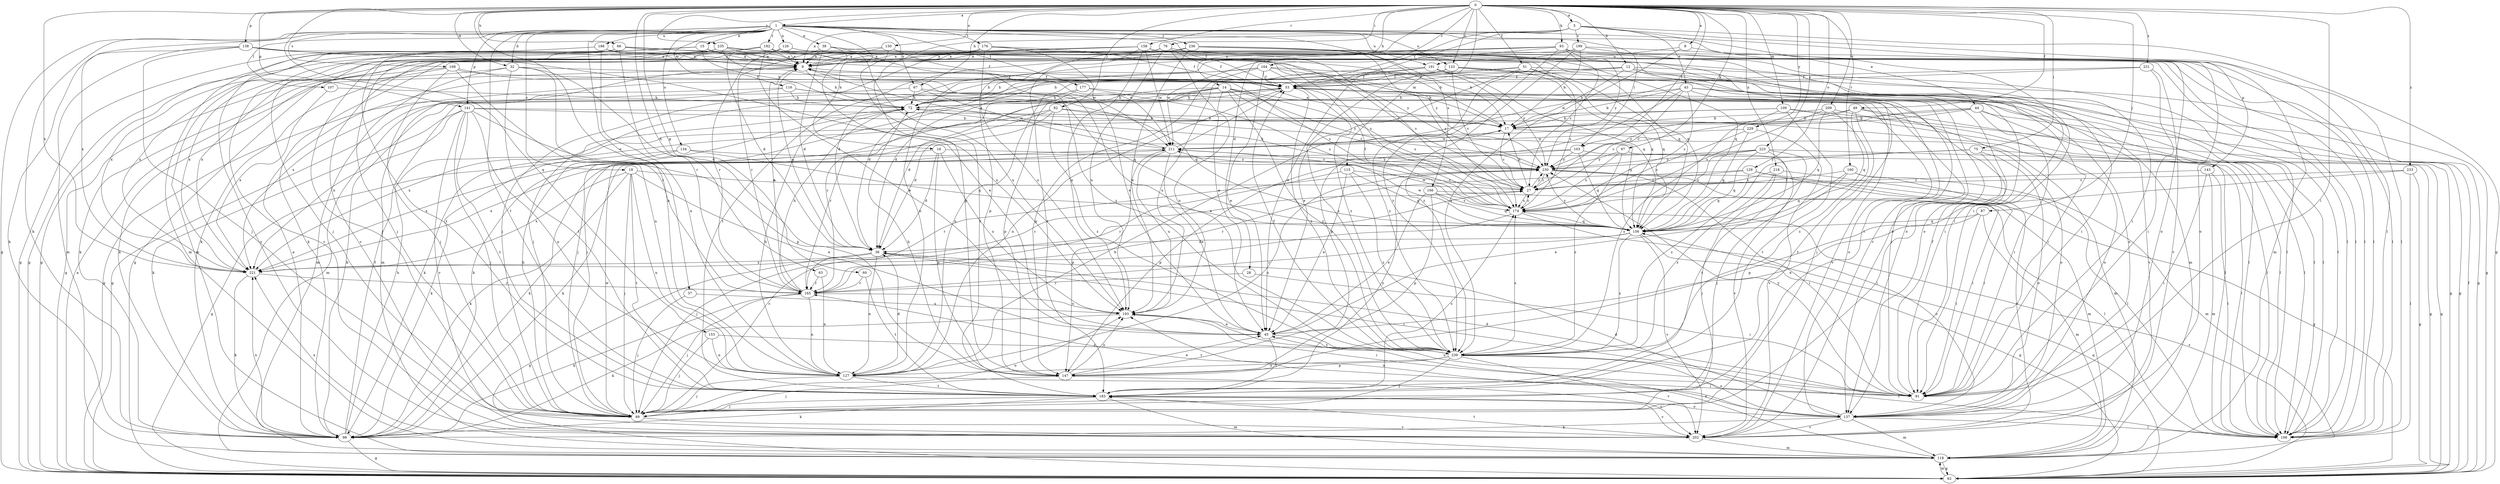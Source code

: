 strict digraph  {
0;
1;
3;
8;
9;
12;
14;
15;
16;
17;
18;
27;
28;
32;
36;
37;
38;
43;
44;
45;
49;
51;
53;
60;
62;
63;
66;
67;
72;
75;
76;
81;
82;
87;
89;
93;
97;
98;
103;
107;
108;
109;
115;
116;
118;
126;
127;
129;
130;
133;
134;
137;
138;
141;
143;
147;
153;
156;
158;
160;
164;
165;
166;
168;
174;
176;
177;
182;
183;
188;
191;
193;
199;
202;
209;
211;
218;
221;
223;
229;
230;
231;
233;
235;
236;
239;
0 -> 1  [label=a];
0 -> 3  [label=a];
0 -> 8  [label=a];
0 -> 12  [label=b];
0 -> 14  [label=b];
0 -> 28  [label=d];
0 -> 32  [label=d];
0 -> 37  [label=e];
0 -> 49  [label=f];
0 -> 51  [label=f];
0 -> 60  [label=g];
0 -> 63  [label=h];
0 -> 66  [label=h];
0 -> 67  [label=h];
0 -> 75  [label=i];
0 -> 76  [label=i];
0 -> 81  [label=i];
0 -> 82  [label=j];
0 -> 87  [label=j];
0 -> 93  [label=k];
0 -> 97  [label=k];
0 -> 103  [label=l];
0 -> 109  [label=m];
0 -> 115  [label=m];
0 -> 129  [label=o];
0 -> 130  [label=o];
0 -> 133  [label=o];
0 -> 138  [label=p];
0 -> 141  [label=p];
0 -> 153  [label=q];
0 -> 158  [label=r];
0 -> 160  [label=r];
0 -> 164  [label=r];
0 -> 209  [label=w];
0 -> 218  [label=x];
0 -> 221  [label=x];
0 -> 223  [label=y];
0 -> 229  [label=y];
0 -> 231  [label=z];
0 -> 233  [label=z];
0 -> 235  [label=z];
1 -> 15  [label=b];
1 -> 16  [label=b];
1 -> 18  [label=c];
1 -> 32  [label=d];
1 -> 38  [label=e];
1 -> 53  [label=f];
1 -> 62  [label=g];
1 -> 67  [label=h];
1 -> 81  [label=i];
1 -> 98  [label=k];
1 -> 103  [label=l];
1 -> 107  [label=l];
1 -> 108  [label=l];
1 -> 116  [label=m];
1 -> 126  [label=n];
1 -> 127  [label=n];
1 -> 133  [label=o];
1 -> 134  [label=o];
1 -> 141  [label=p];
1 -> 166  [label=s];
1 -> 168  [label=s];
1 -> 176  [label=t];
1 -> 177  [label=t];
1 -> 182  [label=t];
1 -> 183  [label=t];
1 -> 188  [label=u];
1 -> 191  [label=u];
1 -> 221  [label=x];
1 -> 236  [label=z];
3 -> 9  [label=a];
3 -> 43  [label=e];
3 -> 44  [label=e];
3 -> 45  [label=e];
3 -> 53  [label=f];
3 -> 62  [label=g];
3 -> 143  [label=p];
3 -> 147  [label=p];
3 -> 199  [label=v];
8 -> 137  [label=o];
8 -> 191  [label=u];
8 -> 239  [label=z];
9 -> 53  [label=f];
9 -> 72  [label=h];
9 -> 118  [label=m];
12 -> 17  [label=b];
12 -> 53  [label=f];
12 -> 81  [label=i];
12 -> 89  [label=j];
12 -> 108  [label=l];
12 -> 127  [label=n];
12 -> 183  [label=t];
14 -> 27  [label=c];
14 -> 36  [label=d];
14 -> 72  [label=h];
14 -> 89  [label=j];
14 -> 108  [label=l];
14 -> 165  [label=r];
14 -> 174  [label=s];
14 -> 193  [label=u];
14 -> 230  [label=y];
14 -> 239  [label=z];
15 -> 9  [label=a];
15 -> 27  [label=c];
15 -> 72  [label=h];
15 -> 118  [label=m];
15 -> 202  [label=v];
16 -> 36  [label=d];
16 -> 147  [label=p];
16 -> 193  [label=u];
16 -> 221  [label=x];
16 -> 230  [label=y];
17 -> 9  [label=a];
17 -> 27  [label=c];
17 -> 118  [label=m];
17 -> 211  [label=w];
18 -> 27  [label=c];
18 -> 45  [label=e];
18 -> 89  [label=j];
18 -> 98  [label=k];
18 -> 127  [label=n];
18 -> 183  [label=t];
18 -> 221  [label=x];
27 -> 17  [label=b];
27 -> 174  [label=s];
27 -> 230  [label=y];
28 -> 81  [label=i];
28 -> 165  [label=r];
32 -> 36  [label=d];
32 -> 53  [label=f];
32 -> 98  [label=k];
32 -> 118  [label=m];
32 -> 165  [label=r];
32 -> 183  [label=t];
36 -> 9  [label=a];
36 -> 62  [label=g];
36 -> 81  [label=i];
36 -> 127  [label=n];
36 -> 221  [label=x];
37 -> 89  [label=j];
37 -> 193  [label=u];
38 -> 9  [label=a];
38 -> 36  [label=d];
38 -> 45  [label=e];
38 -> 108  [label=l];
38 -> 165  [label=r];
38 -> 193  [label=u];
43 -> 17  [label=b];
43 -> 27  [label=c];
43 -> 62  [label=g];
43 -> 72  [label=h];
43 -> 81  [label=i];
43 -> 89  [label=j];
43 -> 147  [label=p];
43 -> 174  [label=s];
43 -> 202  [label=v];
44 -> 17  [label=b];
44 -> 27  [label=c];
44 -> 62  [label=g];
44 -> 81  [label=i];
44 -> 98  [label=k];
44 -> 108  [label=l];
45 -> 183  [label=t];
45 -> 239  [label=z];
49 -> 17  [label=b];
49 -> 108  [label=l];
49 -> 137  [label=o];
49 -> 156  [label=q];
49 -> 183  [label=t];
49 -> 230  [label=y];
51 -> 45  [label=e];
51 -> 53  [label=f];
51 -> 62  [label=g];
51 -> 72  [label=h];
51 -> 156  [label=q];
51 -> 174  [label=s];
51 -> 239  [label=z];
53 -> 72  [label=h];
53 -> 81  [label=i];
53 -> 89  [label=j];
53 -> 98  [label=k];
53 -> 108  [label=l];
53 -> 127  [label=n];
53 -> 202  [label=v];
53 -> 239  [label=z];
60 -> 165  [label=r];
60 -> 183  [label=t];
62 -> 9  [label=a];
62 -> 53  [label=f];
62 -> 118  [label=m];
62 -> 156  [label=q];
62 -> 174  [label=s];
63 -> 127  [label=n];
63 -> 165  [label=r];
66 -> 9  [label=a];
66 -> 53  [label=f];
66 -> 62  [label=g];
66 -> 137  [label=o];
66 -> 165  [label=r];
66 -> 183  [label=t];
66 -> 202  [label=v];
66 -> 230  [label=y];
67 -> 62  [label=g];
67 -> 72  [label=h];
67 -> 156  [label=q];
67 -> 211  [label=w];
72 -> 17  [label=b];
75 -> 89  [label=j];
75 -> 108  [label=l];
75 -> 137  [label=o];
75 -> 230  [label=y];
75 -> 239  [label=z];
76 -> 9  [label=a];
76 -> 45  [label=e];
76 -> 53  [label=f];
76 -> 108  [label=l];
76 -> 147  [label=p];
76 -> 156  [label=q];
76 -> 193  [label=u];
76 -> 221  [label=x];
81 -> 36  [label=d];
81 -> 53  [label=f];
81 -> 193  [label=u];
81 -> 230  [label=y];
82 -> 17  [label=b];
82 -> 36  [label=d];
82 -> 98  [label=k];
82 -> 156  [label=q];
82 -> 165  [label=r];
82 -> 239  [label=z];
87 -> 45  [label=e];
87 -> 81  [label=i];
87 -> 118  [label=m];
87 -> 156  [label=q];
89 -> 27  [label=c];
89 -> 72  [label=h];
89 -> 193  [label=u];
89 -> 202  [label=v];
89 -> 211  [label=w];
93 -> 9  [label=a];
93 -> 27  [label=c];
93 -> 98  [label=k];
93 -> 108  [label=l];
93 -> 127  [label=n];
93 -> 137  [label=o];
93 -> 211  [label=w];
93 -> 230  [label=y];
93 -> 239  [label=z];
97 -> 62  [label=g];
97 -> 174  [label=s];
97 -> 230  [label=y];
97 -> 239  [label=z];
98 -> 9  [label=a];
98 -> 53  [label=f];
98 -> 62  [label=g];
98 -> 72  [label=h];
98 -> 221  [label=x];
103 -> 147  [label=p];
103 -> 156  [label=q];
103 -> 202  [label=v];
103 -> 221  [label=x];
103 -> 230  [label=y];
107 -> 72  [label=h];
107 -> 221  [label=x];
109 -> 17  [label=b];
109 -> 62  [label=g];
109 -> 108  [label=l];
109 -> 183  [label=t];
109 -> 221  [label=x];
109 -> 239  [label=z];
115 -> 27  [label=c];
115 -> 45  [label=e];
115 -> 156  [label=q];
115 -> 165  [label=r];
115 -> 239  [label=z];
116 -> 62  [label=g];
116 -> 72  [label=h];
116 -> 118  [label=m];
116 -> 137  [label=o];
116 -> 156  [label=q];
118 -> 45  [label=e];
118 -> 62  [label=g];
126 -> 9  [label=a];
126 -> 89  [label=j];
126 -> 137  [label=o];
126 -> 156  [label=q];
126 -> 165  [label=r];
127 -> 17  [label=b];
127 -> 36  [label=d];
127 -> 72  [label=h];
127 -> 81  [label=i];
127 -> 89  [label=j];
127 -> 183  [label=t];
129 -> 27  [label=c];
129 -> 81  [label=i];
129 -> 156  [label=q];
129 -> 165  [label=r];
129 -> 202  [label=v];
130 -> 9  [label=a];
130 -> 183  [label=t];
130 -> 211  [label=w];
130 -> 221  [label=x];
133 -> 27  [label=c];
133 -> 36  [label=d];
133 -> 53  [label=f];
133 -> 108  [label=l];
133 -> 137  [label=o];
133 -> 156  [label=q];
133 -> 193  [label=u];
133 -> 239  [label=z];
134 -> 62  [label=g];
134 -> 98  [label=k];
134 -> 156  [label=q];
134 -> 230  [label=y];
137 -> 36  [label=d];
137 -> 98  [label=k];
137 -> 108  [label=l];
137 -> 118  [label=m];
137 -> 165  [label=r];
137 -> 193  [label=u];
137 -> 202  [label=v];
138 -> 9  [label=a];
138 -> 89  [label=j];
138 -> 98  [label=k];
138 -> 118  [label=m];
138 -> 193  [label=u];
138 -> 230  [label=y];
141 -> 17  [label=b];
141 -> 89  [label=j];
141 -> 98  [label=k];
141 -> 108  [label=l];
141 -> 127  [label=n];
141 -> 147  [label=p];
141 -> 183  [label=t];
141 -> 202  [label=v];
141 -> 221  [label=x];
143 -> 27  [label=c];
143 -> 81  [label=i];
143 -> 108  [label=l];
143 -> 118  [label=m];
147 -> 45  [label=e];
147 -> 72  [label=h];
147 -> 89  [label=j];
147 -> 193  [label=u];
147 -> 202  [label=v];
153 -> 89  [label=j];
153 -> 127  [label=n];
153 -> 239  [label=z];
156 -> 36  [label=d];
156 -> 62  [label=g];
156 -> 165  [label=r];
156 -> 202  [label=v];
156 -> 211  [label=w];
156 -> 230  [label=y];
156 -> 239  [label=z];
158 -> 9  [label=a];
158 -> 62  [label=g];
158 -> 89  [label=j];
158 -> 108  [label=l];
158 -> 174  [label=s];
158 -> 183  [label=t];
158 -> 193  [label=u];
158 -> 202  [label=v];
158 -> 211  [label=w];
160 -> 27  [label=c];
160 -> 45  [label=e];
160 -> 81  [label=i];
160 -> 118  [label=m];
160 -> 156  [label=q];
164 -> 17  [label=b];
164 -> 45  [label=e];
164 -> 53  [label=f];
164 -> 72  [label=h];
164 -> 118  [label=m];
164 -> 147  [label=p];
164 -> 221  [label=x];
164 -> 239  [label=z];
165 -> 9  [label=a];
165 -> 72  [label=h];
165 -> 89  [label=j];
165 -> 98  [label=k];
165 -> 127  [label=n];
165 -> 193  [label=u];
166 -> 45  [label=e];
166 -> 108  [label=l];
166 -> 147  [label=p];
166 -> 156  [label=q];
166 -> 174  [label=s];
168 -> 53  [label=f];
168 -> 62  [label=g];
168 -> 89  [label=j];
168 -> 98  [label=k];
168 -> 127  [label=n];
168 -> 174  [label=s];
174 -> 27  [label=c];
174 -> 53  [label=f];
174 -> 89  [label=j];
174 -> 137  [label=o];
174 -> 156  [label=q];
174 -> 211  [label=w];
176 -> 9  [label=a];
176 -> 45  [label=e];
176 -> 53  [label=f];
176 -> 174  [label=s];
176 -> 193  [label=u];
176 -> 202  [label=v];
177 -> 72  [label=h];
177 -> 108  [label=l];
177 -> 147  [label=p];
177 -> 174  [label=s];
182 -> 9  [label=a];
182 -> 36  [label=d];
182 -> 45  [label=e];
182 -> 89  [label=j];
182 -> 108  [label=l];
182 -> 211  [label=w];
182 -> 221  [label=x];
183 -> 89  [label=j];
183 -> 98  [label=k];
183 -> 118  [label=m];
183 -> 137  [label=o];
183 -> 174  [label=s];
183 -> 202  [label=v];
183 -> 230  [label=y];
188 -> 9  [label=a];
188 -> 62  [label=g];
188 -> 118  [label=m];
188 -> 127  [label=n];
188 -> 156  [label=q];
191 -> 36  [label=d];
191 -> 53  [label=f];
191 -> 72  [label=h];
191 -> 81  [label=i];
191 -> 156  [label=q];
191 -> 230  [label=y];
193 -> 45  [label=e];
193 -> 81  [label=i];
193 -> 98  [label=k];
199 -> 9  [label=a];
199 -> 17  [label=b];
199 -> 36  [label=d];
199 -> 81  [label=i];
199 -> 118  [label=m];
199 -> 239  [label=z];
202 -> 118  [label=m];
202 -> 183  [label=t];
202 -> 221  [label=x];
209 -> 17  [label=b];
209 -> 137  [label=o];
209 -> 156  [label=q];
209 -> 174  [label=s];
209 -> 239  [label=z];
211 -> 9  [label=a];
211 -> 45  [label=e];
211 -> 53  [label=f];
211 -> 98  [label=k];
211 -> 147  [label=p];
211 -> 193  [label=u];
211 -> 230  [label=y];
218 -> 27  [label=c];
218 -> 89  [label=j];
218 -> 108  [label=l];
218 -> 239  [label=z];
221 -> 27  [label=c];
221 -> 98  [label=k];
221 -> 165  [label=r];
223 -> 62  [label=g];
223 -> 89  [label=j];
223 -> 98  [label=k];
223 -> 156  [label=q];
223 -> 174  [label=s];
223 -> 183  [label=t];
223 -> 230  [label=y];
229 -> 156  [label=q];
229 -> 174  [label=s];
229 -> 202  [label=v];
229 -> 211  [label=w];
230 -> 27  [label=c];
230 -> 62  [label=g];
230 -> 72  [label=h];
230 -> 81  [label=i];
230 -> 118  [label=m];
230 -> 127  [label=n];
230 -> 165  [label=r];
231 -> 53  [label=f];
231 -> 81  [label=i];
231 -> 202  [label=v];
231 -> 211  [label=w];
233 -> 27  [label=c];
233 -> 62  [label=g];
233 -> 108  [label=l];
233 -> 147  [label=p];
235 -> 9  [label=a];
235 -> 17  [label=b];
235 -> 62  [label=g];
235 -> 81  [label=i];
235 -> 89  [label=j];
235 -> 221  [label=x];
235 -> 239  [label=z];
236 -> 9  [label=a];
236 -> 17  [label=b];
236 -> 98  [label=k];
236 -> 108  [label=l];
236 -> 137  [label=o];
236 -> 174  [label=s];
236 -> 183  [label=t];
236 -> 193  [label=u];
239 -> 9  [label=a];
239 -> 53  [label=f];
239 -> 89  [label=j];
239 -> 108  [label=l];
239 -> 127  [label=n];
239 -> 137  [label=o];
239 -> 147  [label=p];
239 -> 174  [label=s];
239 -> 202  [label=v];
}
